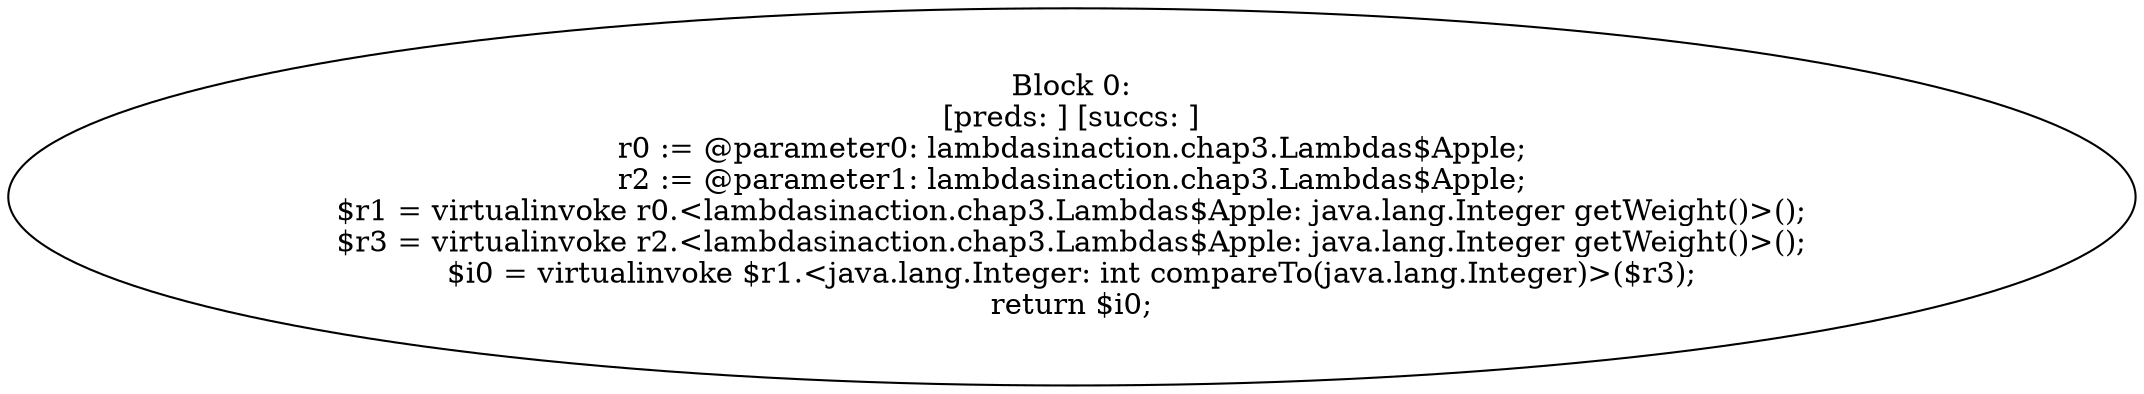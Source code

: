 digraph "unitGraph" {
    "Block 0:
[preds: ] [succs: ]
r0 := @parameter0: lambdasinaction.chap3.Lambdas$Apple;
r2 := @parameter1: lambdasinaction.chap3.Lambdas$Apple;
$r1 = virtualinvoke r0.<lambdasinaction.chap3.Lambdas$Apple: java.lang.Integer getWeight()>();
$r3 = virtualinvoke r2.<lambdasinaction.chap3.Lambdas$Apple: java.lang.Integer getWeight()>();
$i0 = virtualinvoke $r1.<java.lang.Integer: int compareTo(java.lang.Integer)>($r3);
return $i0;
"
}
